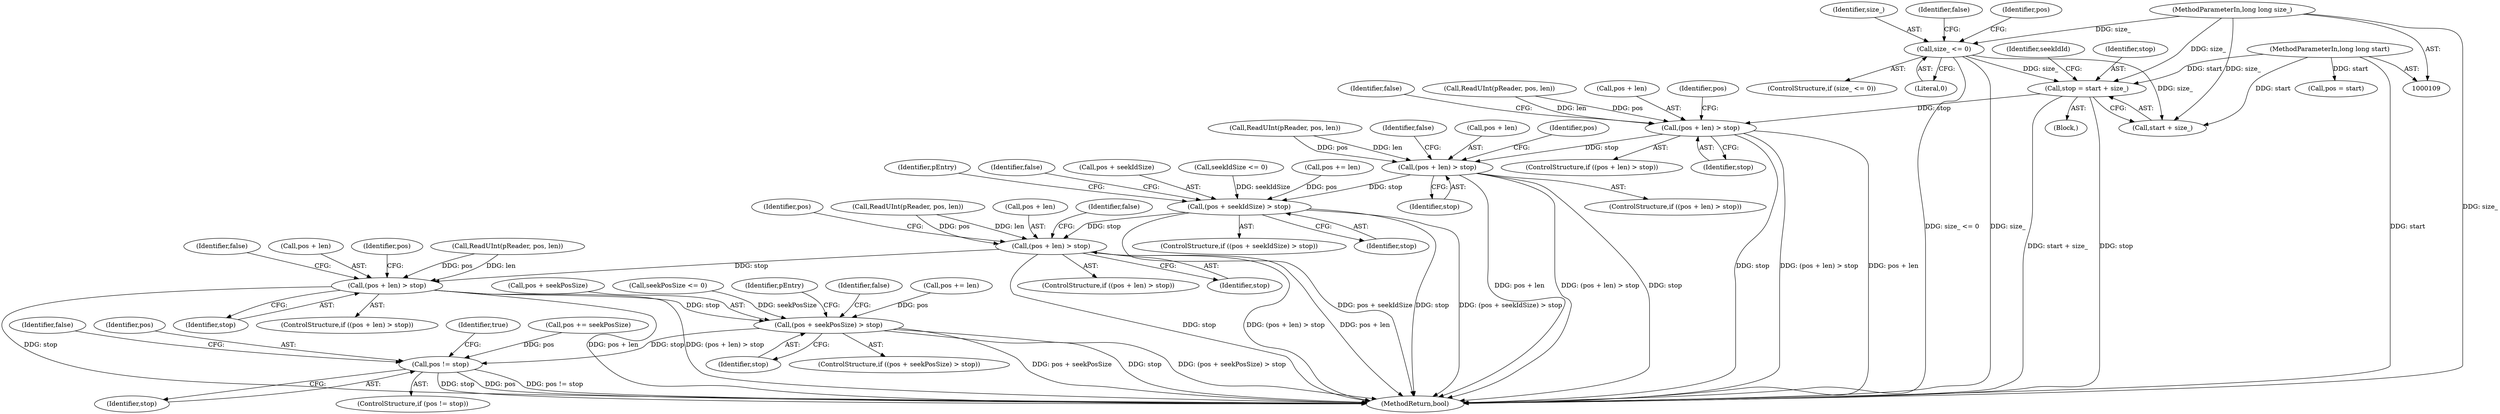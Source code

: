 digraph "1_Android_04839626ed859623901ebd3a5fd483982186b59d_188@integer" {
"1000126" [label="(Call,stop = start + size_)"];
"1000111" [label="(MethodParameterIn,long long start)"];
"1000116" [label="(Call,size_ <= 0)"];
"1000112" [label="(MethodParameterIn,long long size_)"];
"1000146" [label="(Call,(pos + len) > stop)"];
"1000170" [label="(Call,(pos + len) > stop)"];
"1000181" [label="(Call,(pos + seekIdSize) > stop)"];
"1000227" [label="(Call,(pos + len) > stop)"];
"1000251" [label="(Call,(pos + len) > stop)"];
"1000262" [label="(Call,(pos + seekPosSize) > stop)"];
"1000289" [label="(Call,pos != stop)"];
"1000159" [label="(Call,ReadUInt(pReader, pos, len))"];
"1000177" [label="(Call,pos += len)"];
"1000262" [label="(Call,(pos + seekPosSize) > stop)"];
"1000111" [label="(MethodParameterIn,long long start)"];
"1000176" [label="(Identifier,false)"];
"1000112" [label="(MethodParameterIn,long long size_)"];
"1000257" [label="(Identifier,false)"];
"1000235" [label="(Identifier,pos)"];
"1000261" [label="(ControlStructure,if ((pos + seekPosSize) > stop))"];
"1000263" [label="(Call,pos + seekPosSize)"];
"1000114" [label="(Block,)"];
"1000245" [label="(Call,seekPosSize <= 0)"];
"1000295" [label="(Identifier,true)"];
"1000271" [label="(Identifier,pEntry)"];
"1000291" [label="(Identifier,stop)"];
"1000146" [label="(Call,(pos + len) > stop)"];
"1000150" [label="(Identifier,stop)"];
"1000190" [label="(Identifier,pEntry)"];
"1000226" [label="(ControlStructure,if ((pos + len) > stop))"];
"1000116" [label="(Call,size_ <= 0)"];
"1000117" [label="(Identifier,size_)"];
"1000169" [label="(ControlStructure,if ((pos + len) > stop))"];
"1000216" [label="(Call,ReadUInt(pReader, pos, len))"];
"1000171" [label="(Call,pos + len)"];
"1000154" [label="(Identifier,pos)"];
"1000135" [label="(Call,ReadUInt(pReader, pos, len))"];
"1000127" [label="(Identifier,stop)"];
"1000187" [label="(Identifier,false)"];
"1000252" [label="(Call,pos + len)"];
"1000120" [label="(Identifier,false)"];
"1000288" [label="(ControlStructure,if (pos != stop))"];
"1000115" [label="(ControlStructure,if (size_ <= 0))"];
"1000240" [label="(Call,ReadUInt(pReader, pos, len))"];
"1000296" [label="(MethodReturn,bool)"];
"1000268" [label="(Identifier,false)"];
"1000250" [label="(ControlStructure,if ((pos + len) > stop))"];
"1000126" [label="(Call,stop = start + size_)"];
"1000285" [label="(Call,pos += seekPosSize)"];
"1000293" [label="(Identifier,false)"];
"1000128" [label="(Call,start + size_)"];
"1000231" [label="(Identifier,stop)"];
"1000182" [label="(Call,pos + seekIdSize)"];
"1000145" [label="(ControlStructure,if ((pos + len) > stop))"];
"1000164" [label="(Call,seekIdSize <= 0)"];
"1000170" [label="(Call,(pos + len) > stop)"];
"1000255" [label="(Identifier,stop)"];
"1000289" [label="(Call,pos != stop)"];
"1000180" [label="(ControlStructure,if ((pos + seekIdSize) > stop))"];
"1000181" [label="(Call,(pos + seekIdSize) > stop)"];
"1000228" [label="(Call,pos + len)"];
"1000227" [label="(Call,(pos + len) > stop)"];
"1000266" [label="(Identifier,stop)"];
"1000258" [label="(Call,pos += len)"];
"1000174" [label="(Identifier,stop)"];
"1000123" [label="(Identifier,pos)"];
"1000152" [label="(Identifier,false)"];
"1000178" [label="(Identifier,pos)"];
"1000251" [label="(Call,(pos + len) > stop)"];
"1000147" [label="(Call,pos + len)"];
"1000185" [label="(Identifier,stop)"];
"1000233" [label="(Identifier,false)"];
"1000290" [label="(Identifier,pos)"];
"1000259" [label="(Identifier,pos)"];
"1000118" [label="(Literal,0)"];
"1000122" [label="(Call,pos = start)"];
"1000134" [label="(Identifier,seekIdId)"];
"1000126" -> "1000114"  [label="AST: "];
"1000126" -> "1000128"  [label="CFG: "];
"1000127" -> "1000126"  [label="AST: "];
"1000128" -> "1000126"  [label="AST: "];
"1000134" -> "1000126"  [label="CFG: "];
"1000126" -> "1000296"  [label="DDG: stop"];
"1000126" -> "1000296"  [label="DDG: start + size_"];
"1000111" -> "1000126"  [label="DDG: start"];
"1000116" -> "1000126"  [label="DDG: size_"];
"1000112" -> "1000126"  [label="DDG: size_"];
"1000126" -> "1000146"  [label="DDG: stop"];
"1000111" -> "1000109"  [label="AST: "];
"1000111" -> "1000296"  [label="DDG: start"];
"1000111" -> "1000122"  [label="DDG: start"];
"1000111" -> "1000128"  [label="DDG: start"];
"1000116" -> "1000115"  [label="AST: "];
"1000116" -> "1000118"  [label="CFG: "];
"1000117" -> "1000116"  [label="AST: "];
"1000118" -> "1000116"  [label="AST: "];
"1000120" -> "1000116"  [label="CFG: "];
"1000123" -> "1000116"  [label="CFG: "];
"1000116" -> "1000296"  [label="DDG: size_"];
"1000116" -> "1000296"  [label="DDG: size_ <= 0"];
"1000112" -> "1000116"  [label="DDG: size_"];
"1000116" -> "1000128"  [label="DDG: size_"];
"1000112" -> "1000109"  [label="AST: "];
"1000112" -> "1000296"  [label="DDG: size_"];
"1000112" -> "1000128"  [label="DDG: size_"];
"1000146" -> "1000145"  [label="AST: "];
"1000146" -> "1000150"  [label="CFG: "];
"1000147" -> "1000146"  [label="AST: "];
"1000150" -> "1000146"  [label="AST: "];
"1000152" -> "1000146"  [label="CFG: "];
"1000154" -> "1000146"  [label="CFG: "];
"1000146" -> "1000296"  [label="DDG: stop"];
"1000146" -> "1000296"  [label="DDG: (pos + len) > stop"];
"1000146" -> "1000296"  [label="DDG: pos + len"];
"1000135" -> "1000146"  [label="DDG: pos"];
"1000135" -> "1000146"  [label="DDG: len"];
"1000146" -> "1000170"  [label="DDG: stop"];
"1000170" -> "1000169"  [label="AST: "];
"1000170" -> "1000174"  [label="CFG: "];
"1000171" -> "1000170"  [label="AST: "];
"1000174" -> "1000170"  [label="AST: "];
"1000176" -> "1000170"  [label="CFG: "];
"1000178" -> "1000170"  [label="CFG: "];
"1000170" -> "1000296"  [label="DDG: pos + len"];
"1000170" -> "1000296"  [label="DDG: (pos + len) > stop"];
"1000170" -> "1000296"  [label="DDG: stop"];
"1000159" -> "1000170"  [label="DDG: pos"];
"1000159" -> "1000170"  [label="DDG: len"];
"1000170" -> "1000181"  [label="DDG: stop"];
"1000181" -> "1000180"  [label="AST: "];
"1000181" -> "1000185"  [label="CFG: "];
"1000182" -> "1000181"  [label="AST: "];
"1000185" -> "1000181"  [label="AST: "];
"1000187" -> "1000181"  [label="CFG: "];
"1000190" -> "1000181"  [label="CFG: "];
"1000181" -> "1000296"  [label="DDG: stop"];
"1000181" -> "1000296"  [label="DDG: (pos + seekIdSize) > stop"];
"1000181" -> "1000296"  [label="DDG: pos + seekIdSize"];
"1000177" -> "1000181"  [label="DDG: pos"];
"1000164" -> "1000181"  [label="DDG: seekIdSize"];
"1000181" -> "1000227"  [label="DDG: stop"];
"1000227" -> "1000226"  [label="AST: "];
"1000227" -> "1000231"  [label="CFG: "];
"1000228" -> "1000227"  [label="AST: "];
"1000231" -> "1000227"  [label="AST: "];
"1000233" -> "1000227"  [label="CFG: "];
"1000235" -> "1000227"  [label="CFG: "];
"1000227" -> "1000296"  [label="DDG: (pos + len) > stop"];
"1000227" -> "1000296"  [label="DDG: pos + len"];
"1000227" -> "1000296"  [label="DDG: stop"];
"1000216" -> "1000227"  [label="DDG: pos"];
"1000216" -> "1000227"  [label="DDG: len"];
"1000227" -> "1000251"  [label="DDG: stop"];
"1000251" -> "1000250"  [label="AST: "];
"1000251" -> "1000255"  [label="CFG: "];
"1000252" -> "1000251"  [label="AST: "];
"1000255" -> "1000251"  [label="AST: "];
"1000257" -> "1000251"  [label="CFG: "];
"1000259" -> "1000251"  [label="CFG: "];
"1000251" -> "1000296"  [label="DDG: (pos + len) > stop"];
"1000251" -> "1000296"  [label="DDG: stop"];
"1000251" -> "1000296"  [label="DDG: pos + len"];
"1000240" -> "1000251"  [label="DDG: pos"];
"1000240" -> "1000251"  [label="DDG: len"];
"1000251" -> "1000262"  [label="DDG: stop"];
"1000262" -> "1000261"  [label="AST: "];
"1000262" -> "1000266"  [label="CFG: "];
"1000263" -> "1000262"  [label="AST: "];
"1000266" -> "1000262"  [label="AST: "];
"1000268" -> "1000262"  [label="CFG: "];
"1000271" -> "1000262"  [label="CFG: "];
"1000262" -> "1000296"  [label="DDG: pos + seekPosSize"];
"1000262" -> "1000296"  [label="DDG: stop"];
"1000262" -> "1000296"  [label="DDG: (pos + seekPosSize) > stop"];
"1000258" -> "1000262"  [label="DDG: pos"];
"1000245" -> "1000262"  [label="DDG: seekPosSize"];
"1000262" -> "1000289"  [label="DDG: stop"];
"1000289" -> "1000288"  [label="AST: "];
"1000289" -> "1000291"  [label="CFG: "];
"1000290" -> "1000289"  [label="AST: "];
"1000291" -> "1000289"  [label="AST: "];
"1000293" -> "1000289"  [label="CFG: "];
"1000295" -> "1000289"  [label="CFG: "];
"1000289" -> "1000296"  [label="DDG: stop"];
"1000289" -> "1000296"  [label="DDG: pos"];
"1000289" -> "1000296"  [label="DDG: pos != stop"];
"1000285" -> "1000289"  [label="DDG: pos"];
}
